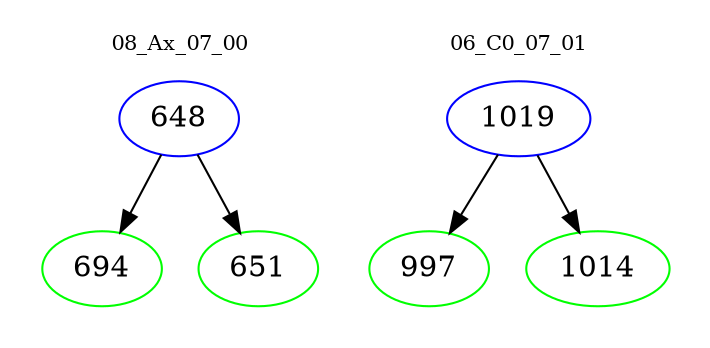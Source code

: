 digraph{
subgraph cluster_0 {
color = white
label = "08_Ax_07_00";
fontsize=10;
T0_648 [label="648", color="blue"]
T0_648 -> T0_694 [color="black"]
T0_694 [label="694", color="green"]
T0_648 -> T0_651 [color="black"]
T0_651 [label="651", color="green"]
}
subgraph cluster_1 {
color = white
label = "06_C0_07_01";
fontsize=10;
T1_1019 [label="1019", color="blue"]
T1_1019 -> T1_997 [color="black"]
T1_997 [label="997", color="green"]
T1_1019 -> T1_1014 [color="black"]
T1_1014 [label="1014", color="green"]
}
}
